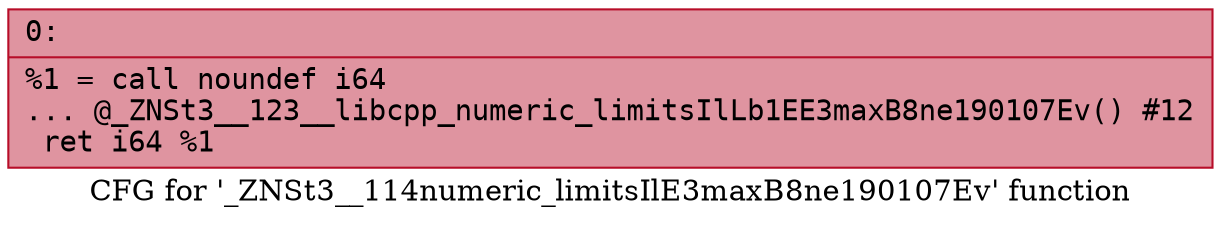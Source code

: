 digraph "CFG for '_ZNSt3__114numeric_limitsIlE3maxB8ne190107Ev' function" {
	label="CFG for '_ZNSt3__114numeric_limitsIlE3maxB8ne190107Ev' function";

	Node0x600001761680 [shape=record,color="#b70d28ff", style=filled, fillcolor="#b70d2870" fontname="Courier",label="{0:\l|  %1 = call noundef i64\l... @_ZNSt3__123__libcpp_numeric_limitsIlLb1EE3maxB8ne190107Ev() #12\l  ret i64 %1\l}"];
}

